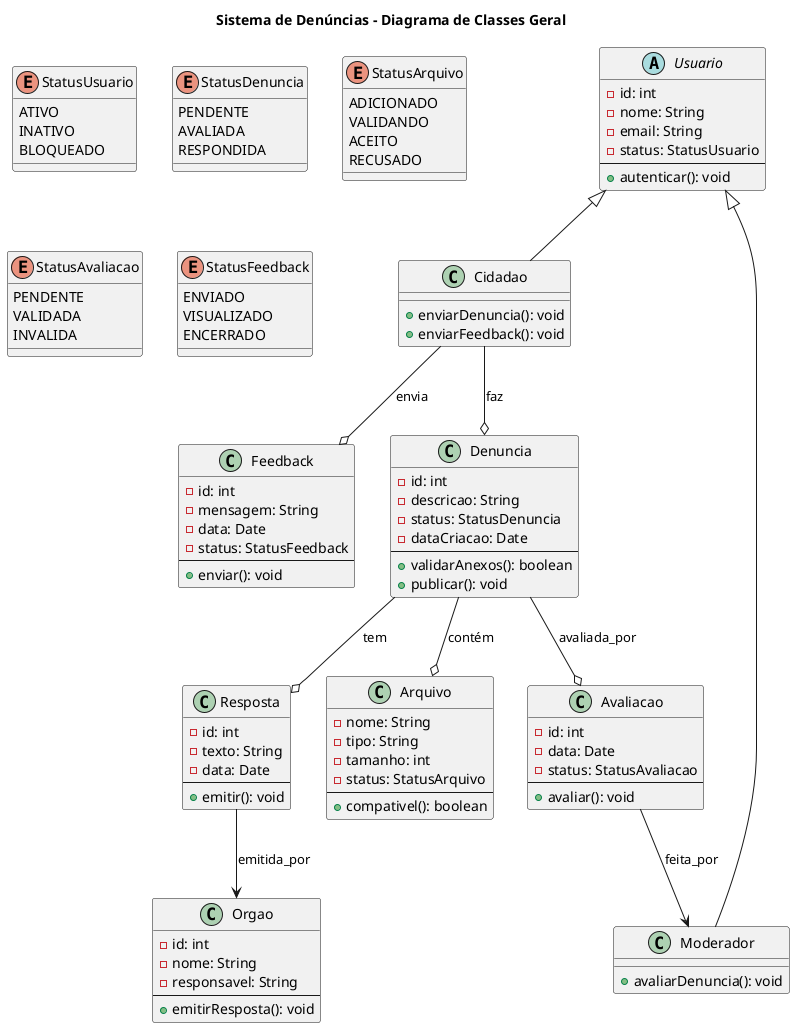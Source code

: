 @startuml
title Sistema de Denúncias - Diagrama de Classes Geral

abstract class Usuario {
  - id: int
  - nome: String
  - email: String
  - status: StatusUsuario
  --
  + autenticar(): void
}

class Cidadao extends Usuario {
  + enviarDenuncia(): void
  + enviarFeedback(): void
}

class Moderador extends Usuario {
  + avaliarDenuncia(): void
}


class Denuncia {
  - id: int
  - descricao: String
  - status: StatusDenuncia
  - dataCriacao: Date
  --
  + validarAnexos(): boolean
  + publicar(): void
}

class Arquivo {
  - nome: String
  - tipo: String
  - tamanho: int
  - status: StatusArquivo
  --
  + compativel(): boolean
}

class Avaliacao {
  - id: int
  - data: Date
  - status: StatusAvaliacao
  --
  + avaliar(): void
}

class Resposta {
  - id: int
  - texto: String
  - data: Date
  --
  + emitir(): void
}

class Orgao {
  - id: int
  - nome: String
  - responsavel: String
  --
  + emitirResposta(): void
}

class Feedback {
  - id: int
  - mensagem: String
  - data: Date
  - status: StatusFeedback
  --
  + enviar(): void
}


enum StatusUsuario {
  ATIVO
  INATIVO
  BLOQUEADO
}

enum StatusDenuncia {
  PENDENTE
  AVALIADA
  RESPONDIDA
}

enum StatusArquivo {
  ADICIONADO
  VALIDANDO
  ACEITO
  RECUSADO
}

enum StatusAvaliacao {
  PENDENTE
  VALIDADA
  INVALIDA
}

enum StatusFeedback {
  ENVIADO
  VISUALIZADO
  ENCERRADO
}

Cidadao --o Denuncia : faz
Cidadao --o Feedback : envia

Denuncia --o Arquivo : contém
Denuncia --o Avaliacao : avaliada_por
Denuncia --o Resposta : tem

Avaliacao --> Moderador : feita_por
Resposta --> Orgao : emitida_por

@enduml
